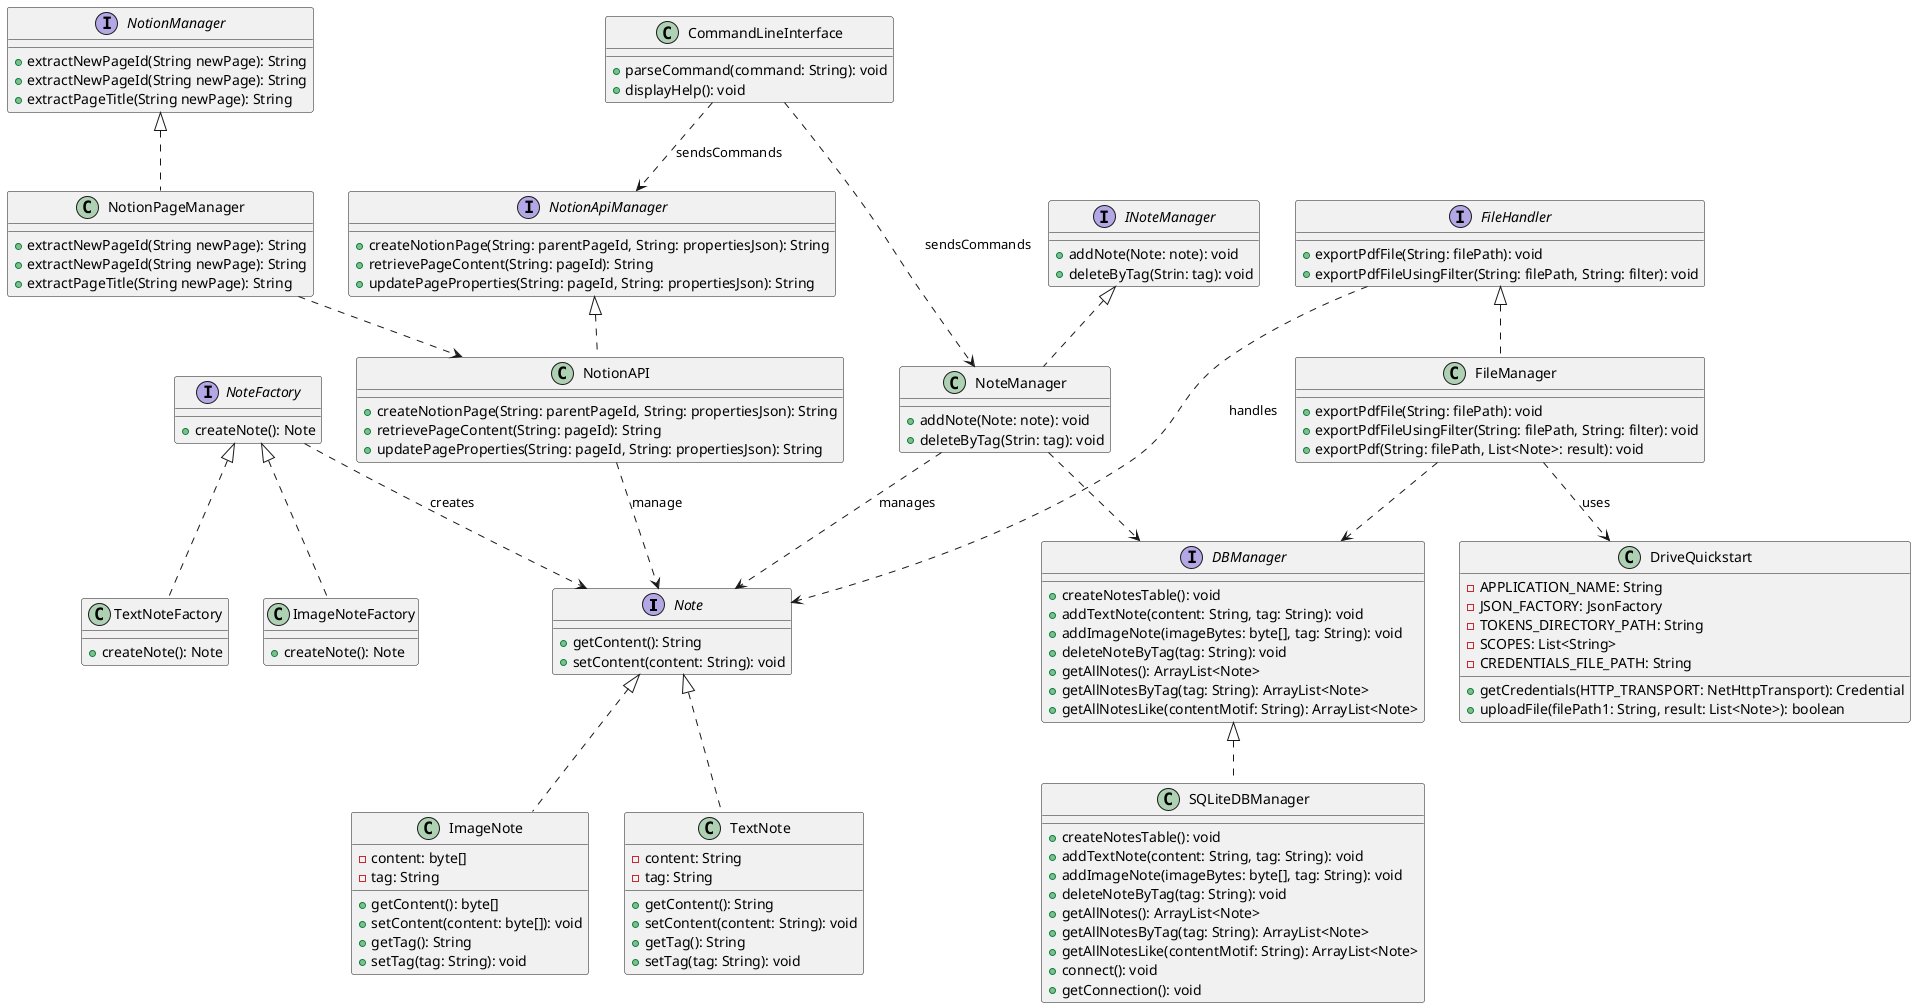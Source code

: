 @startuml
interface Note {
    +getContent(): String
    +setContent(content: String): void
}

class TextNote {
    -content: String
    -tag: String
    +getContent(): String
    +setContent(content: String): void
    +getTag(): String
    +setTag(tag: String): void
}

class ImageNote {
    -content: byte[]
    -tag: String
    +getContent(): byte[]
    +setContent(content: byte[]): void
    +getTag(): String
    +setTag(tag: String): void
}

interface NoteFactory {
    +createNote(): Note
}

class TextNoteFactory {
    +createNote(): Note
}

class ImageNoteFactory {
    +createNote(): Note
}

interface INoteManager {
    +addNote(Note: note): void
    +deleteByTag(Strin: tag): void
}

class NoteManager implements INoteManager {
    +addNote(Note: note): void
    +deleteByTag(Strin: tag): void
}

interface FileHandler {
    +exportPdfFile(String: filePath): void 
    +exportPdfFileUsingFilter(String: filePath, String: filter): void
}

class FileManager implements FileHandler {
    +exportPdfFile(String: filePath): void 
    +exportPdfFileUsingFilter(String: filePath, String: filter): void
    +exportPdf(String: filePath, List<Note>: result): void
}

class DriveQuickstart {
  -APPLICATION_NAME: String
  -JSON_FACTORY: JsonFactory
  -TOKENS_DIRECTORY_PATH: String
  -SCOPES: List<String>
  -CREDENTIALS_FILE_PATH: String
  +getCredentials(HTTP_TRANSPORT: NetHttpTransport): Credential
  +uploadFile(filePath1: String, result: List<Note>): boolean
}

class CommandLineInterface {
    +parseCommand(command: String): void
    +displayHelp(): void
}

interface DBManager {
    +createNotesTable(): void
    +addTextNote(content: String, tag: String): void
    +addImageNote(imageBytes: byte[], tag: String): void
    +deleteNoteByTag(tag: String): void
    +getAllNotes(): ArrayList<Note> 
    +getAllNotesByTag(tag: String): ArrayList<Note> 
    +getAllNotesLike(contentMotif: String): ArrayList<Note> 
}

class SQLiteDBManager implements DBManager {
    +createNotesTable(): void
    +addTextNote(content: String, tag: String): void
    +addImageNote(imageBytes: byte[], tag: String): void
    +deleteNoteByTag(tag: String): void
    +getAllNotes(): ArrayList<Note>
    +getAllNotesByTag(tag: String): ArrayList<Note>
    +getAllNotesLike(contentMotif: String): ArrayList<Note>
    +connect(): void
    +getConnection(): void
}

interface NotionApiManager{
    +createNotionPage(String: parentPageId, String: propertiesJson): String
    +retrievePageContent(String: pageId): String
    +updatePageProperties(String: pageId, String: propertiesJson): String
    }

class NotionAPI implements NotionApiManager{
    +createNotionPage(String: parentPageId, String: propertiesJson): String
    +retrievePageContent(String: pageId): String
    +updatePageProperties(String: pageId, String: propertiesJson): String
    }

interface NotionManager{
    +extractNewPageId(String newPage): String
    +extractNewPageId(String newPage): String
    +extractPageTitle(String newPage): String
}

class NotionPageManager implements NotionManager{
    +extractNewPageId(String newPage): String
    +extractNewPageId(String newPage): String
    +extractPageTitle(String newPage): String
    }  

Note <|.. TextNote
Note <|.. ImageNote

NoteFactory <|.. TextNoteFactory
NoteFactory <|.. ImageNoteFactory
FileManager ..> DBManager
NoteManager ..> DBManager

NoteFactory ..> Note : creates
NoteManager ..> Note : manages
FileHandler ..> Note : handles
NotionAPI ..> Note : manage
NotionPageManager ..> NotionAPI

CommandLineInterface ..> NoteManager : sendsCommands
CommandLineInterface ..> NotionApiManager : sendsCommands

FileManager ..> DriveQuickstart: uses

@enduml
=======

